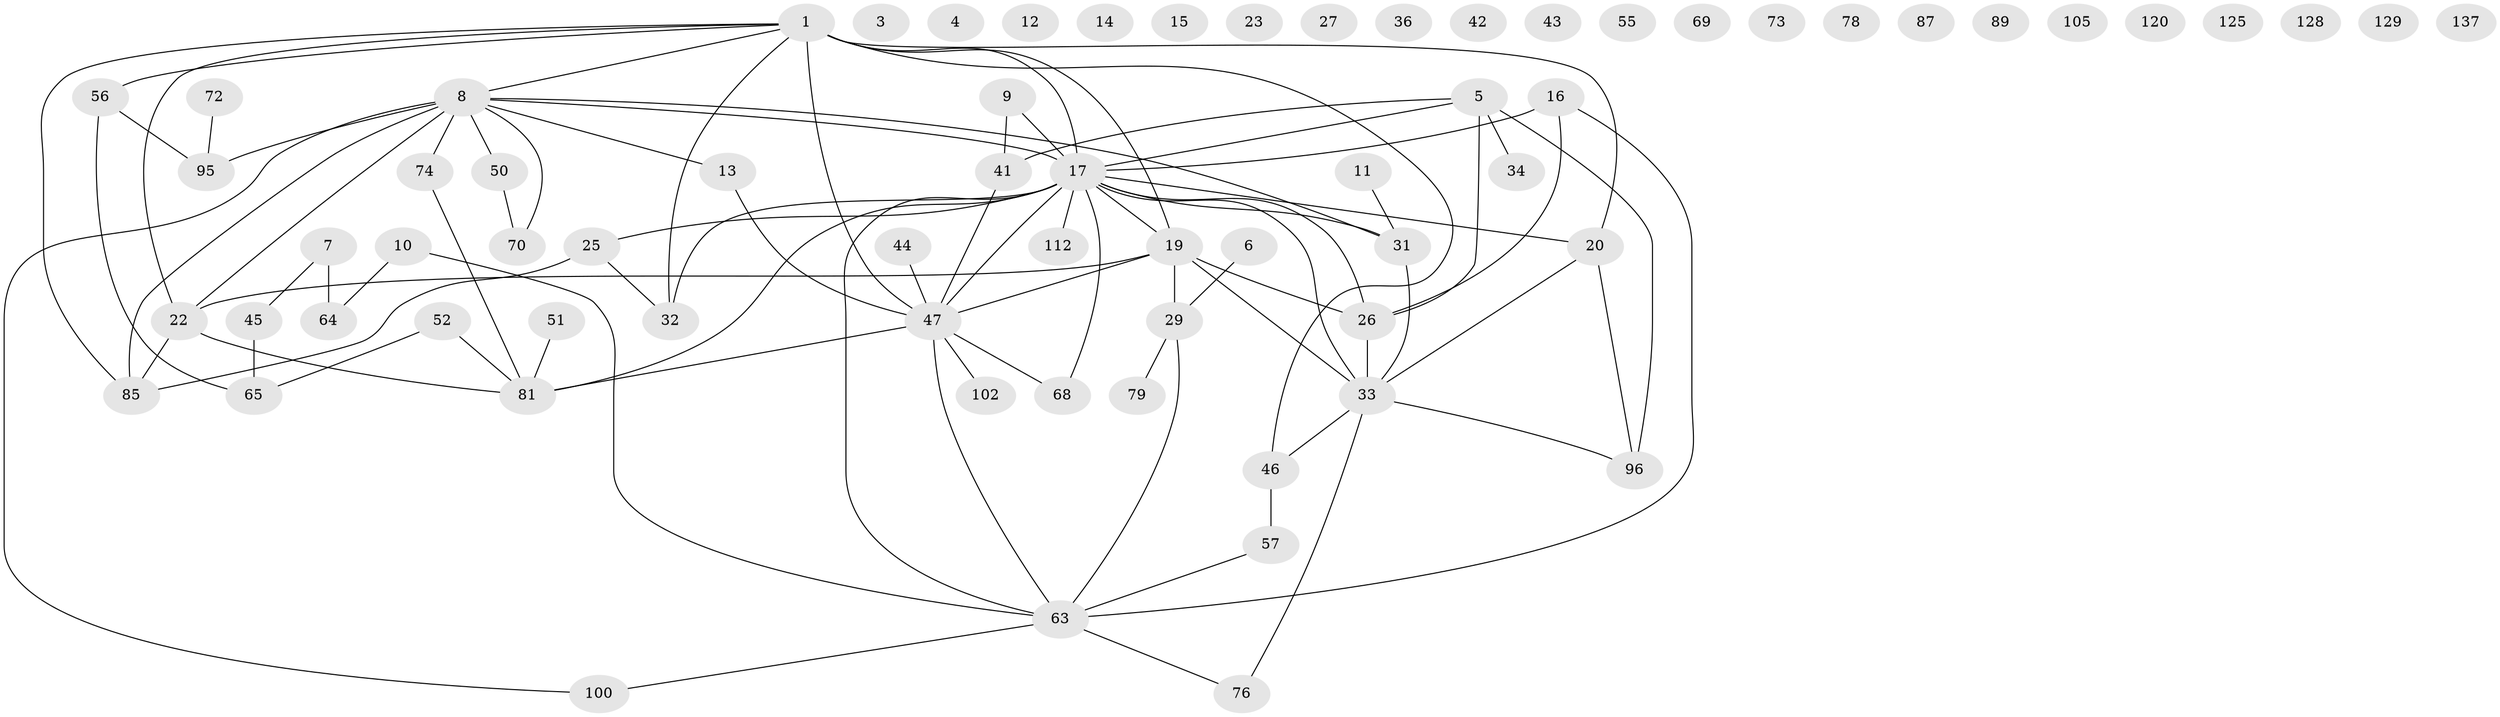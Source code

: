 // original degree distribution, {5: 0.05755395683453238, 4: 0.12949640287769784, 0: 0.14388489208633093, 1: 0.1510791366906475, 2: 0.2949640287769784, 3: 0.17266187050359713, 6: 0.04316546762589928, 7: 0.007194244604316547}
// Generated by graph-tools (version 1.1) at 2025/13/03/09/25 04:13:12]
// undirected, 69 vertices, 86 edges
graph export_dot {
graph [start="1"]
  node [color=gray90,style=filled];
  1 [super="+2+60"];
  3;
  4;
  5 [super="+39"];
  6 [super="+28"];
  7;
  8 [super="+49+122+21"];
  9 [super="+84+104"];
  10;
  11;
  12;
  13 [super="+108"];
  14;
  15 [super="+66"];
  16 [super="+135+40"];
  17 [super="+18+30+24"];
  19 [super="+82"];
  20 [super="+90"];
  22 [super="+115"];
  23;
  25 [super="+67+116"];
  26 [super="+101+126"];
  27;
  29 [super="+110"];
  31 [super="+48+134+37"];
  32;
  33 [super="+62+53+38"];
  34;
  36 [super="+54"];
  41 [super="+123+75"];
  42;
  43;
  44;
  45;
  46 [super="+80"];
  47 [super="+113+94+58"];
  50;
  51 [super="+139"];
  52;
  55;
  56 [super="+71"];
  57;
  63 [super="+111+114"];
  64 [super="+98"];
  65 [super="+77"];
  68;
  69;
  70;
  72;
  73;
  74 [super="+117+133"];
  76 [super="+97"];
  78;
  79;
  81;
  85 [super="+86"];
  87;
  89;
  95 [super="+106"];
  96 [super="+130"];
  100;
  102;
  105;
  112;
  120;
  125;
  128;
  129;
  137;
  1 -- 22;
  1 -- 85;
  1 -- 32;
  1 -- 19;
  1 -- 20;
  1 -- 8;
  1 -- 56;
  1 -- 46;
  1 -- 47;
  1 -- 17 [weight=2];
  5 -- 96 [weight=2];
  5 -- 17;
  5 -- 34;
  5 -- 41;
  5 -- 26;
  6 -- 29;
  7 -- 45;
  7 -- 64;
  8 -- 22 [weight=2];
  8 -- 100;
  8 -- 85;
  8 -- 70;
  8 -- 31;
  8 -- 50;
  8 -- 95;
  8 -- 74;
  8 -- 13;
  8 -- 17;
  9 -- 41;
  9 -- 17;
  10 -- 64;
  10 -- 63;
  11 -- 31;
  13 -- 47;
  16 -- 17;
  16 -- 26;
  16 -- 63;
  17 -- 20 [weight=2];
  17 -- 68;
  17 -- 31;
  17 -- 112;
  17 -- 33 [weight=2];
  17 -- 25 [weight=2];
  17 -- 47;
  17 -- 32;
  17 -- 81;
  17 -- 19 [weight=2];
  17 -- 26;
  17 -- 63;
  19 -- 22;
  19 -- 26;
  19 -- 29;
  19 -- 47;
  19 -- 33;
  20 -- 96;
  20 -- 33;
  22 -- 81;
  22 -- 85;
  25 -- 32;
  25 -- 85;
  26 -- 33;
  29 -- 79;
  29 -- 63;
  31 -- 33;
  33 -- 76;
  33 -- 96;
  33 -- 46;
  41 -- 47;
  44 -- 47;
  45 -- 65;
  46 -- 57;
  47 -- 81;
  47 -- 63;
  47 -- 68;
  47 -- 102;
  50 -- 70;
  51 -- 81;
  52 -- 65;
  52 -- 81;
  56 -- 65;
  56 -- 95;
  57 -- 63;
  63 -- 100;
  63 -- 76;
  72 -- 95;
  74 -- 81;
}
